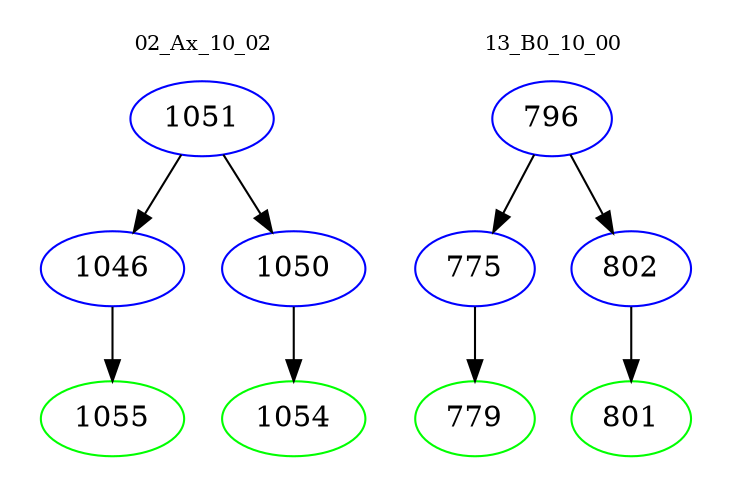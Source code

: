 digraph{
subgraph cluster_0 {
color = white
label = "02_Ax_10_02";
fontsize=10;
T0_1051 [label="1051", color="blue"]
T0_1051 -> T0_1046 [color="black"]
T0_1046 [label="1046", color="blue"]
T0_1046 -> T0_1055 [color="black"]
T0_1055 [label="1055", color="green"]
T0_1051 -> T0_1050 [color="black"]
T0_1050 [label="1050", color="blue"]
T0_1050 -> T0_1054 [color="black"]
T0_1054 [label="1054", color="green"]
}
subgraph cluster_1 {
color = white
label = "13_B0_10_00";
fontsize=10;
T1_796 [label="796", color="blue"]
T1_796 -> T1_775 [color="black"]
T1_775 [label="775", color="blue"]
T1_775 -> T1_779 [color="black"]
T1_779 [label="779", color="green"]
T1_796 -> T1_802 [color="black"]
T1_802 [label="802", color="blue"]
T1_802 -> T1_801 [color="black"]
T1_801 [label="801", color="green"]
}
}
